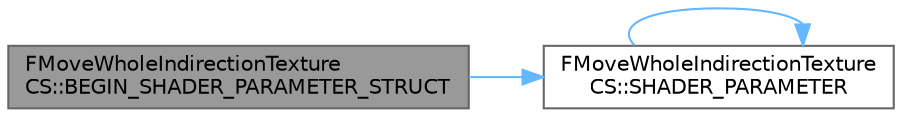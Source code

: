 digraph "FMoveWholeIndirectionTextureCS::BEGIN_SHADER_PARAMETER_STRUCT"
{
 // INTERACTIVE_SVG=YES
 // LATEX_PDF_SIZE
  bgcolor="transparent";
  edge [fontname=Helvetica,fontsize=10,labelfontname=Helvetica,labelfontsize=10];
  node [fontname=Helvetica,fontsize=10,shape=box,height=0.2,width=0.4];
  rankdir="LR";
  Node1 [id="Node000001",label="FMoveWholeIndirectionTexture\lCS::BEGIN_SHADER_PARAMETER_STRUCT",height=0.2,width=0.4,color="gray40", fillcolor="grey60", style="filled", fontcolor="black",tooltip=" "];
  Node1 -> Node2 [id="edge1_Node000001_Node000002",color="steelblue1",style="solid",tooltip=" "];
  Node2 [id="Node000002",label="FMoveWholeIndirectionTexture\lCS::SHADER_PARAMETER",height=0.2,width=0.4,color="grey40", fillcolor="white", style="filled",URL="$da/dfc/classFMoveWholeIndirectionTextureCS.html#a4c1928832b690ce0f8dcb0e790994108",tooltip=" "];
  Node2 -> Node2 [id="edge2_Node000002_Node000002",color="steelblue1",style="solid",tooltip=" "];
}
